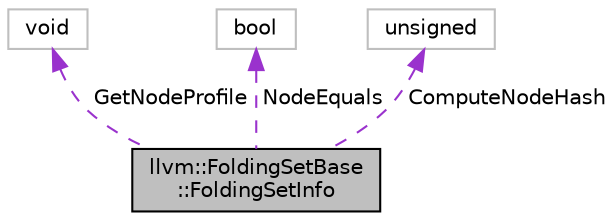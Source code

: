 digraph "llvm::FoldingSetBase::FoldingSetInfo"
{
 // LATEX_PDF_SIZE
  bgcolor="transparent";
  edge [fontname="Helvetica",fontsize="10",labelfontname="Helvetica",labelfontsize="10"];
  node [fontname="Helvetica",fontsize="10",shape=record];
  Node1 [label="llvm::FoldingSetBase\l::FoldingSetInfo",height=0.2,width=0.4,color="black", fillcolor="grey75", style="filled", fontcolor="black",tooltip="Functions provided by the derived class to compute folding properties."];
  Node2 -> Node1 [dir="back",color="darkorchid3",fontsize="10",style="dashed",label=" GetNodeProfile" ,fontname="Helvetica"];
  Node2 [label="void",height=0.2,width=0.4,color="grey75",tooltip=" "];
  Node3 -> Node1 [dir="back",color="darkorchid3",fontsize="10",style="dashed",label=" NodeEquals" ,fontname="Helvetica"];
  Node3 [label="bool",height=0.2,width=0.4,color="grey75",tooltip=" "];
  Node4 -> Node1 [dir="back",color="darkorchid3",fontsize="10",style="dashed",label=" ComputeNodeHash" ,fontname="Helvetica"];
  Node4 [label="unsigned",height=0.2,width=0.4,color="grey75",tooltip=" "];
}
